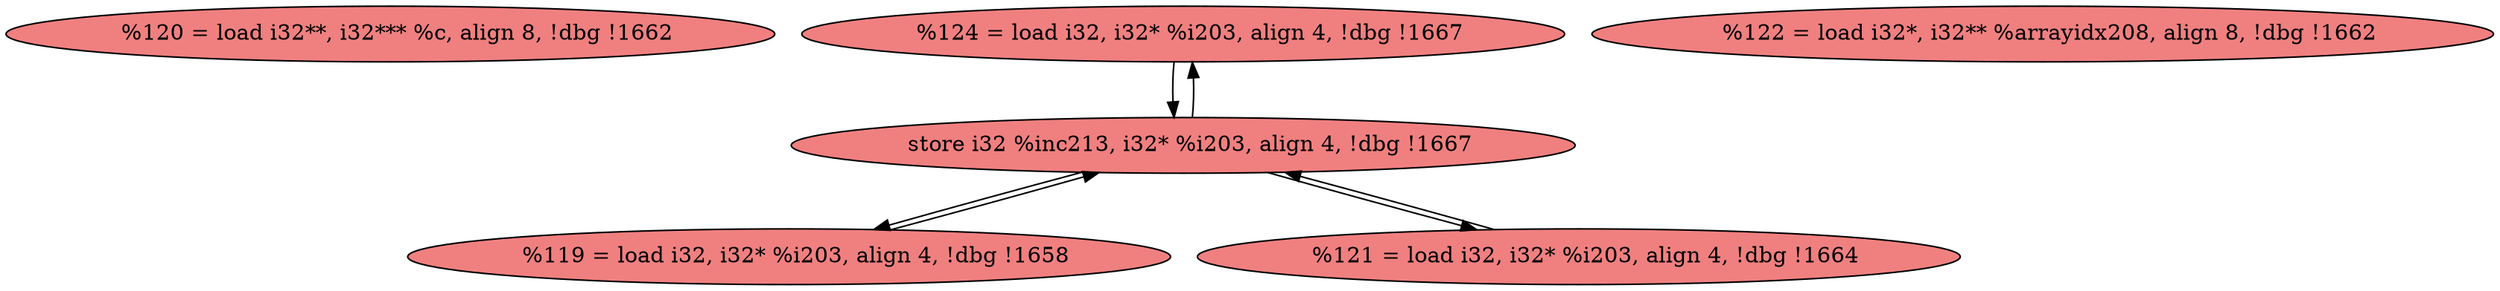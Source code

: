 
digraph G {


node2150 [fillcolor=lightcoral,label="  %120 = load i32**, i32*** %c, align 8, !dbg !1662",shape=ellipse,style=filled ]
node2149 [fillcolor=lightcoral,label="  %124 = load i32, i32* %i203, align 4, !dbg !1667",shape=ellipse,style=filled ]
node2145 [fillcolor=lightcoral,label="  store i32 %inc213, i32* %i203, align 4, !dbg !1667",shape=ellipse,style=filled ]
node2148 [fillcolor=lightcoral,label="  %119 = load i32, i32* %i203, align 4, !dbg !1658",shape=ellipse,style=filled ]
node2147 [fillcolor=lightcoral,label="  %121 = load i32, i32* %i203, align 4, !dbg !1664",shape=ellipse,style=filled ]
node2146 [fillcolor=lightcoral,label="  %122 = load i32*, i32** %arrayidx208, align 8, !dbg !1662",shape=ellipse,style=filled ]

node2145->node2148 [ ]
node2145->node2147 [ ]
node2145->node2149 [ ]
node2147->node2145 [ ]
node2149->node2145 [ ]
node2148->node2145 [ ]


}
